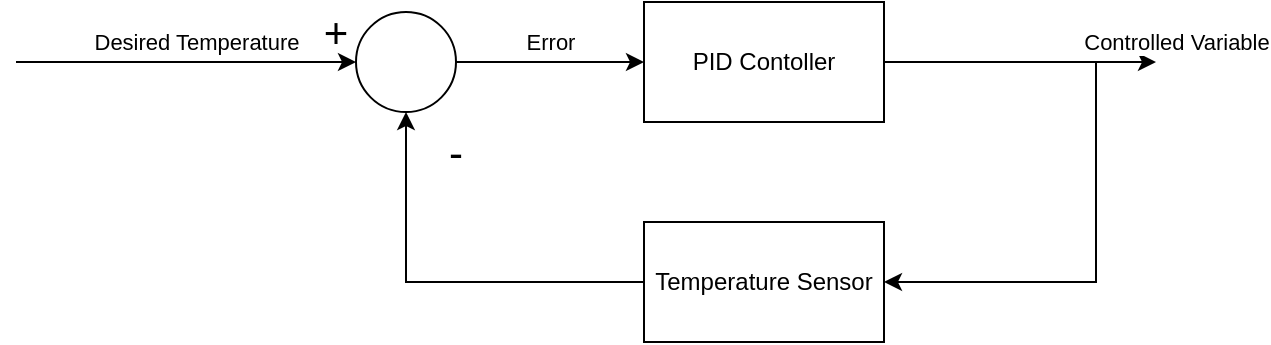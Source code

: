 <mxfile version="20.0.1" type="device"><diagram id="wF6UWUDTa2zkwRSYPnyM" name="Page-1"><mxGraphModel dx="1185" dy="608" grid="1" gridSize="10" guides="1" tooltips="1" connect="1" arrows="1" fold="1" page="1" pageScale="1" pageWidth="827" pageHeight="1169" math="0" shadow="0"><root><mxCell id="0"/><mxCell id="1" parent="0"/><mxCell id="eRy_lpPB0zbXwJR0ggFa-7" value="Error" style="edgeStyle=orthogonalEdgeStyle;rounded=0;orthogonalLoop=1;jettySize=auto;html=1;" edge="1" parent="1" source="eRy_lpPB0zbXwJR0ggFa-4" target="eRy_lpPB0zbXwJR0ggFa-6"><mxGeometry y="10" relative="1" as="geometry"><mxPoint as="offset"/></mxGeometry></mxCell><mxCell id="eRy_lpPB0zbXwJR0ggFa-4" value="" style="ellipse;whiteSpace=wrap;html=1;aspect=fixed;" vertex="1" parent="1"><mxGeometry x="240" y="175" width="50" height="50" as="geometry"/></mxCell><mxCell id="eRy_lpPB0zbXwJR0ggFa-5" value="Desired Temperature" style="endArrow=classic;html=1;rounded=0;entryX=0;entryY=0.5;entryDx=0;entryDy=0;" edge="1" parent="1" target="eRy_lpPB0zbXwJR0ggFa-4"><mxGeometry x="0.059" y="10" width="50" height="50" relative="1" as="geometry"><mxPoint x="70" y="200" as="sourcePoint"/><mxPoint x="470" y="160" as="targetPoint"/><mxPoint as="offset"/></mxGeometry></mxCell><mxCell id="eRy_lpPB0zbXwJR0ggFa-10" value="Controlled Variable" style="edgeStyle=orthogonalEdgeStyle;rounded=0;orthogonalLoop=1;jettySize=auto;html=1;" edge="1" parent="1" source="eRy_lpPB0zbXwJR0ggFa-6"><mxGeometry x="1" y="14" relative="1" as="geometry"><mxPoint x="640" y="200" as="targetPoint"/><mxPoint x="10" y="4" as="offset"/></mxGeometry></mxCell><mxCell id="eRy_lpPB0zbXwJR0ggFa-6" value="PID Contoller" style="rounded=0;whiteSpace=wrap;html=1;" vertex="1" parent="1"><mxGeometry x="384" y="170" width="120" height="60" as="geometry"/></mxCell><mxCell id="eRy_lpPB0zbXwJR0ggFa-15" style="edgeStyle=orthogonalEdgeStyle;rounded=0;orthogonalLoop=1;jettySize=auto;html=1;fontSize=21;" edge="1" parent="1" source="eRy_lpPB0zbXwJR0ggFa-8" target="eRy_lpPB0zbXwJR0ggFa-4"><mxGeometry relative="1" as="geometry"/></mxCell><mxCell id="eRy_lpPB0zbXwJR0ggFa-8" value="Temperature Sensor" style="rounded=0;whiteSpace=wrap;html=1;" vertex="1" parent="1"><mxGeometry x="384" y="280" width="120" height="60" as="geometry"/></mxCell><mxCell id="eRy_lpPB0zbXwJR0ggFa-11" value="" style="endArrow=classic;html=1;rounded=0;entryX=1;entryY=0.5;entryDx=0;entryDy=0;" edge="1" parent="1" target="eRy_lpPB0zbXwJR0ggFa-8"><mxGeometry width="50" height="50" relative="1" as="geometry"><mxPoint x="610" y="200" as="sourcePoint"/><mxPoint x="660" y="250" as="targetPoint"/><Array as="points"><mxPoint x="610" y="310"/></Array></mxGeometry></mxCell><mxCell id="eRy_lpPB0zbXwJR0ggFa-12" value="+" style="text;html=1;strokeColor=none;fillColor=none;align=center;verticalAlign=middle;whiteSpace=wrap;rounded=0;fontSize=21;" vertex="1" parent="1"><mxGeometry x="200" y="170" width="60" height="30" as="geometry"/></mxCell><mxCell id="eRy_lpPB0zbXwJR0ggFa-13" value="-" style="text;html=1;strokeColor=none;fillColor=none;align=center;verticalAlign=middle;whiteSpace=wrap;rounded=0;fontSize=21;" vertex="1" parent="1"><mxGeometry x="260" y="230" width="60" height="30" as="geometry"/></mxCell></root></mxGraphModel></diagram></mxfile>
